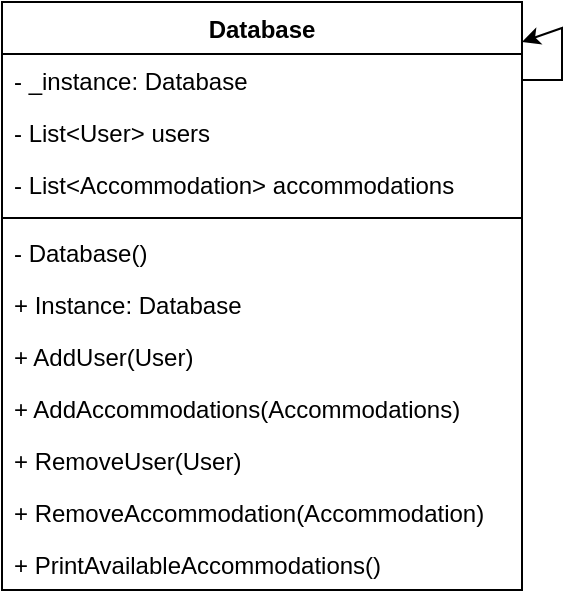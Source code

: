 <mxfile version="23.1.5" type="device">
  <diagram id="C5RBs43oDa-KdzZeNtuy" name="Page-1">
    <mxGraphModel dx="1257" dy="682" grid="1" gridSize="10" guides="1" tooltips="1" connect="1" arrows="1" fold="1" page="1" pageScale="1" pageWidth="827" pageHeight="1169" math="0" shadow="0">
      <root>
        <mxCell id="WIyWlLk6GJQsqaUBKTNV-0" />
        <mxCell id="WIyWlLk6GJQsqaUBKTNV-1" parent="WIyWlLk6GJQsqaUBKTNV-0" />
        <mxCell id="ktvTLSUiW59RSJ2CZsYK-0" value="Database" style="swimlane;fontStyle=1;align=center;verticalAlign=top;childLayout=stackLayout;horizontal=1;startSize=26;horizontalStack=0;resizeParent=1;resizeParentMax=0;resizeLast=0;collapsible=1;marginBottom=0;whiteSpace=wrap;html=1;" parent="WIyWlLk6GJQsqaUBKTNV-1" vertex="1">
          <mxGeometry x="530" y="30" width="260" height="294" as="geometry" />
        </mxCell>
        <mxCell id="ktvTLSUiW59RSJ2CZsYK-1" value="- _instance: Database" style="text;strokeColor=none;fillColor=none;align=left;verticalAlign=top;spacingLeft=4;spacingRight=4;overflow=hidden;rotatable=0;points=[[0,0.5],[1,0.5]];portConstraint=eastwest;whiteSpace=wrap;html=1;" parent="ktvTLSUiW59RSJ2CZsYK-0" vertex="1">
          <mxGeometry y="26" width="260" height="26" as="geometry" />
        </mxCell>
        <mxCell id="ktvTLSUiW59RSJ2CZsYK-4" value="- List&amp;lt;User&amp;gt; users" style="text;strokeColor=none;fillColor=none;align=left;verticalAlign=top;spacingLeft=4;spacingRight=4;overflow=hidden;rotatable=0;points=[[0,0.5],[1,0.5]];portConstraint=eastwest;whiteSpace=wrap;html=1;" parent="ktvTLSUiW59RSJ2CZsYK-0" vertex="1">
          <mxGeometry y="52" width="260" height="26" as="geometry" />
        </mxCell>
        <mxCell id="ktvTLSUiW59RSJ2CZsYK-14" value="- List&amp;lt;Accommodation&amp;gt; accommodations" style="text;strokeColor=none;fillColor=none;align=left;verticalAlign=top;spacingLeft=4;spacingRight=4;overflow=hidden;rotatable=0;points=[[0,0.5],[1,0.5]];portConstraint=eastwest;whiteSpace=wrap;html=1;" parent="ktvTLSUiW59RSJ2CZsYK-0" vertex="1">
          <mxGeometry y="78" width="260" height="26" as="geometry" />
        </mxCell>
        <mxCell id="ktvTLSUiW59RSJ2CZsYK-2" value="" style="line;strokeWidth=1;fillColor=none;align=left;verticalAlign=middle;spacingTop=-1;spacingLeft=3;spacingRight=3;rotatable=0;labelPosition=right;points=[];portConstraint=eastwest;strokeColor=inherit;" parent="ktvTLSUiW59RSJ2CZsYK-0" vertex="1">
          <mxGeometry y="104" width="260" height="8" as="geometry" />
        </mxCell>
        <mxCell id="ktvTLSUiW59RSJ2CZsYK-3" value="- Database()" style="text;strokeColor=none;fillColor=none;align=left;verticalAlign=top;spacingLeft=4;spacingRight=4;overflow=hidden;rotatable=0;points=[[0,0.5],[1,0.5]];portConstraint=eastwest;whiteSpace=wrap;html=1;" parent="ktvTLSUiW59RSJ2CZsYK-0" vertex="1">
          <mxGeometry y="112" width="260" height="26" as="geometry" />
        </mxCell>
        <mxCell id="ktvTLSUiW59RSJ2CZsYK-12" value="" style="endArrow=classic;html=1;rounded=0;exitX=1;exitY=0.5;exitDx=0;exitDy=0;entryX=1;entryY=0.068;entryDx=0;entryDy=0;entryPerimeter=0;" parent="ktvTLSUiW59RSJ2CZsYK-0" source="ktvTLSUiW59RSJ2CZsYK-1" target="ktvTLSUiW59RSJ2CZsYK-0" edge="1">
          <mxGeometry width="50" height="50" relative="1" as="geometry">
            <mxPoint x="350" y="246" as="sourcePoint" />
            <mxPoint x="400" y="196" as="targetPoint" />
            <Array as="points">
              <mxPoint x="280" y="39" />
              <mxPoint x="280" y="13" />
            </Array>
          </mxGeometry>
        </mxCell>
        <mxCell id="ktvTLSUiW59RSJ2CZsYK-15" value="+ Instance: Database" style="text;strokeColor=none;fillColor=none;align=left;verticalAlign=top;spacingLeft=4;spacingRight=4;overflow=hidden;rotatable=0;points=[[0,0.5],[1,0.5]];portConstraint=eastwest;whiteSpace=wrap;html=1;" parent="ktvTLSUiW59RSJ2CZsYK-0" vertex="1">
          <mxGeometry y="138" width="260" height="26" as="geometry" />
        </mxCell>
        <mxCell id="ktvTLSUiW59RSJ2CZsYK-16" value="+ AddUser(User)" style="text;strokeColor=none;fillColor=none;align=left;verticalAlign=top;spacingLeft=4;spacingRight=4;overflow=hidden;rotatable=0;points=[[0,0.5],[1,0.5]];portConstraint=eastwest;whiteSpace=wrap;html=1;" parent="ktvTLSUiW59RSJ2CZsYK-0" vertex="1">
          <mxGeometry y="164" width="260" height="26" as="geometry" />
        </mxCell>
        <mxCell id="ktvTLSUiW59RSJ2CZsYK-17" value="+ AddAccommodations(Accommodations)" style="text;strokeColor=none;fillColor=none;align=left;verticalAlign=top;spacingLeft=4;spacingRight=4;overflow=hidden;rotatable=0;points=[[0,0.5],[1,0.5]];portConstraint=eastwest;whiteSpace=wrap;html=1;" parent="ktvTLSUiW59RSJ2CZsYK-0" vertex="1">
          <mxGeometry y="190" width="260" height="26" as="geometry" />
        </mxCell>
        <mxCell id="ktvTLSUiW59RSJ2CZsYK-18" value="+ RemoveUser(User)" style="text;strokeColor=none;fillColor=none;align=left;verticalAlign=top;spacingLeft=4;spacingRight=4;overflow=hidden;rotatable=0;points=[[0,0.5],[1,0.5]];portConstraint=eastwest;whiteSpace=wrap;html=1;" parent="ktvTLSUiW59RSJ2CZsYK-0" vertex="1">
          <mxGeometry y="216" width="260" height="26" as="geometry" />
        </mxCell>
        <mxCell id="ktvTLSUiW59RSJ2CZsYK-19" value="+ RemoveAccommodation(Accommodation)" style="text;strokeColor=none;fillColor=none;align=left;verticalAlign=top;spacingLeft=4;spacingRight=4;overflow=hidden;rotatable=0;points=[[0,0.5],[1,0.5]];portConstraint=eastwest;whiteSpace=wrap;html=1;" parent="ktvTLSUiW59RSJ2CZsYK-0" vertex="1">
          <mxGeometry y="242" width="260" height="26" as="geometry" />
        </mxCell>
        <mxCell id="ktvTLSUiW59RSJ2CZsYK-20" value="+ PrintAvailableAccommodations()" style="text;strokeColor=none;fillColor=none;align=left;verticalAlign=top;spacingLeft=4;spacingRight=4;overflow=hidden;rotatable=0;points=[[0,0.5],[1,0.5]];portConstraint=eastwest;whiteSpace=wrap;html=1;" parent="ktvTLSUiW59RSJ2CZsYK-0" vertex="1">
          <mxGeometry y="268" width="260" height="26" as="geometry" />
        </mxCell>
      </root>
    </mxGraphModel>
  </diagram>
</mxfile>
